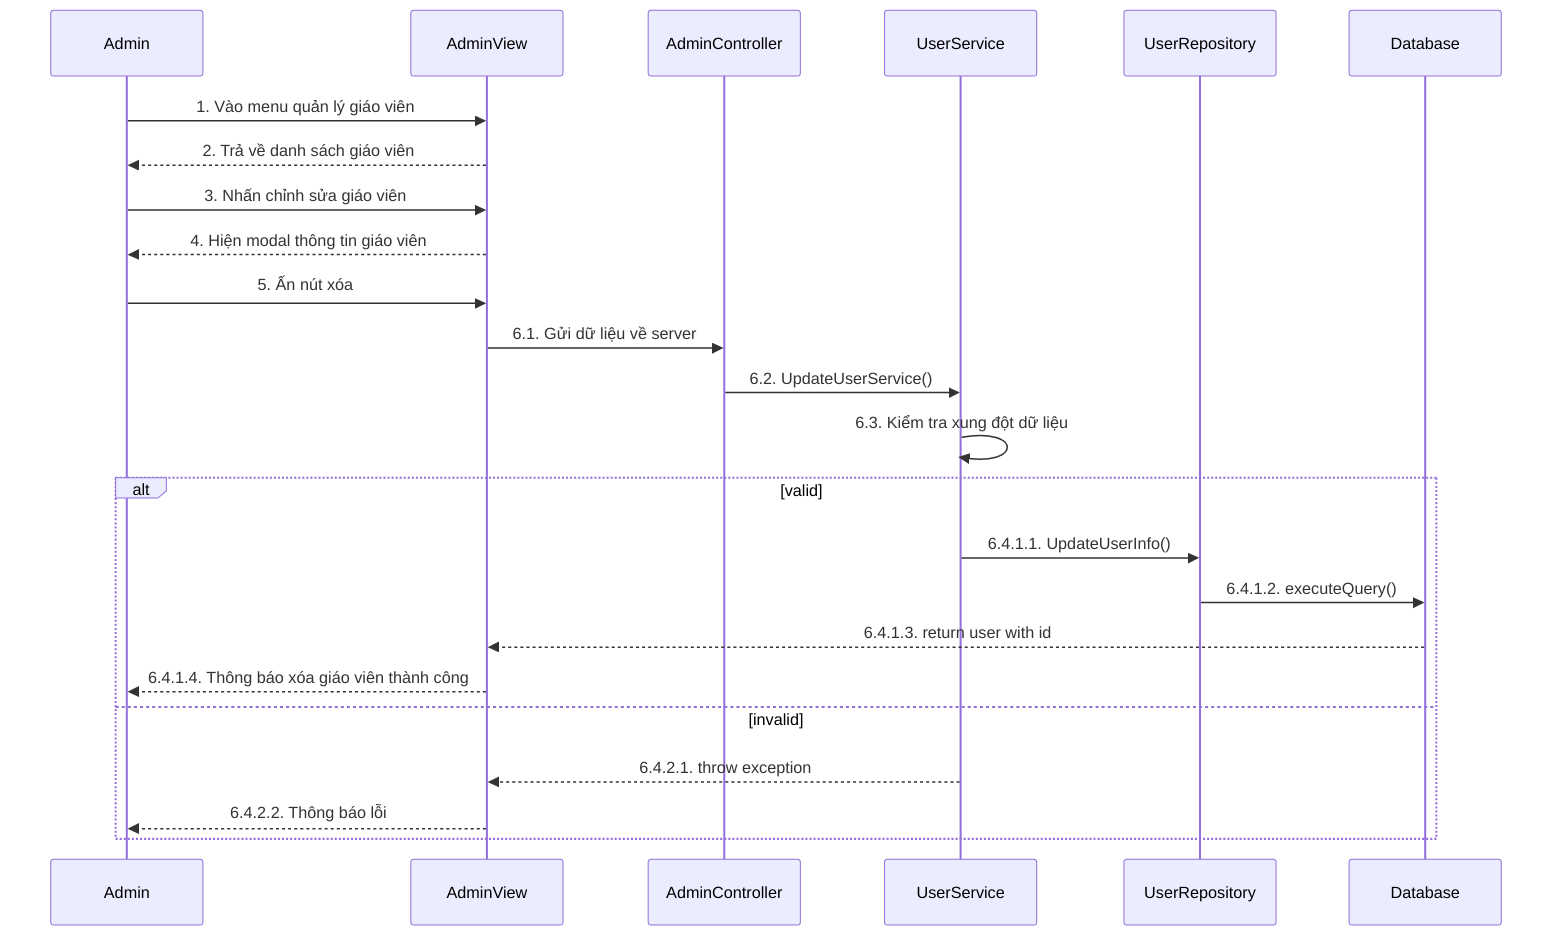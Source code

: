 sequenceDiagram
    participant Admin
    participant AdminView
    participant AdminController
    participant UserService
    participant UserRepository
    participant Database

    Admin->>AdminView: 1. Vào menu quản lý giáo viên
    AdminView-->>Admin: 2. Trả về danh sách giáo viên
    Admin->>AdminView: 3. Nhấn chỉnh sửa giáo viên
    AdminView-->>Admin: 4. Hiện modal thông tin giáo viên
    Admin->>AdminView: 5. Ấn nút xóa
    
    AdminView->>AdminController: 6.1. Gửi dữ liệu về server
    AdminController->>UserService: 6.2. UpdateUserService()
    UserService->>UserService: 6.3. Kiểm tra xung đột dữ liệu

    alt valid
        UserService->>UserRepository: 6.4.1.1. UpdateUserInfo()
        UserRepository->>Database: 6.4.1.2. executeQuery()
        
        Database-->>AdminView: 6.4.1.3. return user with id
        AdminView-->>Admin: 6.4.1.4. Thông báo xóa giáo viên thành công
    else invalid
        UserService-->>AdminView: 6.4.2.1. throw exception
        AdminView-->>Admin: 6.4.2.2. Thông báo lỗi
    end